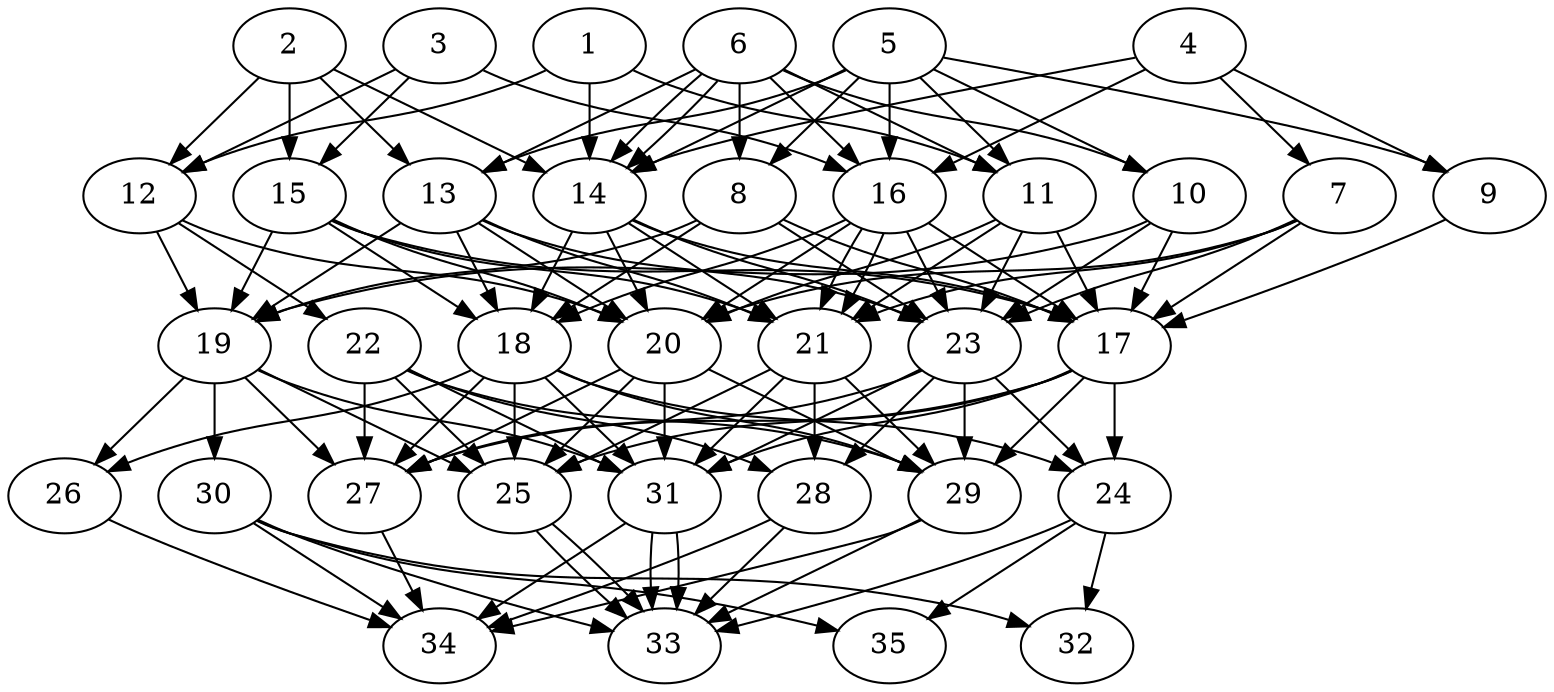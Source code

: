 // DAG automatically generated by daggen at Thu Oct  3 14:05:37 2019
// ./daggen --dot -n 35 --ccr 0.5 --fat 0.7 --regular 0.5 --density 0.9 --mindata 5242880 --maxdata 52428800 
digraph G {
  1 [size="90083328", alpha="0.11", expect_size="45041664"] 
  1 -> 11 [size ="45041664"]
  1 -> 12 [size ="45041664"]
  1 -> 14 [size ="45041664"]
  2 [size="74285056", alpha="0.04", expect_size="37142528"] 
  2 -> 12 [size ="37142528"]
  2 -> 13 [size ="37142528"]
  2 -> 14 [size ="37142528"]
  2 -> 15 [size ="37142528"]
  3 [size="51208192", alpha="0.13", expect_size="25604096"] 
  3 -> 12 [size ="25604096"]
  3 -> 15 [size ="25604096"]
  3 -> 16 [size ="25604096"]
  4 [size="23685120", alpha="0.15", expect_size="11842560"] 
  4 -> 7 [size ="11842560"]
  4 -> 9 [size ="11842560"]
  4 -> 14 [size ="11842560"]
  4 -> 16 [size ="11842560"]
  5 [size="76044288", alpha="0.20", expect_size="38022144"] 
  5 -> 8 [size ="38022144"]
  5 -> 9 [size ="38022144"]
  5 -> 10 [size ="38022144"]
  5 -> 11 [size ="38022144"]
  5 -> 13 [size ="38022144"]
  5 -> 14 [size ="38022144"]
  5 -> 16 [size ="38022144"]
  6 [size="41396224", alpha="0.05", expect_size="20698112"] 
  6 -> 8 [size ="20698112"]
  6 -> 10 [size ="20698112"]
  6 -> 11 [size ="20698112"]
  6 -> 13 [size ="20698112"]
  6 -> 14 [size ="20698112"]
  6 -> 14 [size ="20698112"]
  6 -> 16 [size ="20698112"]
  7 [size="46454784", alpha="0.05", expect_size="23227392"] 
  7 -> 17 [size ="23227392"]
  7 -> 20 [size ="23227392"]
  7 -> 21 [size ="23227392"]
  7 -> 23 [size ="23227392"]
  8 [size="41375744", alpha="0.02", expect_size="20687872"] 
  8 -> 17 [size ="20687872"]
  8 -> 18 [size ="20687872"]
  8 -> 19 [size ="20687872"]
  8 -> 23 [size ="20687872"]
  9 [size="60540928", alpha="0.03", expect_size="30270464"] 
  9 -> 17 [size ="30270464"]
  10 [size="98330624", alpha="0.07", expect_size="49165312"] 
  10 -> 17 [size ="49165312"]
  10 -> 19 [size ="49165312"]
  10 -> 23 [size ="49165312"]
  11 [size="40413184", alpha="0.20", expect_size="20206592"] 
  11 -> 17 [size ="20206592"]
  11 -> 20 [size ="20206592"]
  11 -> 21 [size ="20206592"]
  11 -> 23 [size ="20206592"]
  12 [size="91021312", alpha="0.17", expect_size="45510656"] 
  12 -> 19 [size ="45510656"]
  12 -> 20 [size ="45510656"]
  12 -> 22 [size ="45510656"]
  13 [size="13430784", alpha="0.10", expect_size="6715392"] 
  13 -> 18 [size ="6715392"]
  13 -> 19 [size ="6715392"]
  13 -> 20 [size ="6715392"]
  13 -> 21 [size ="6715392"]
  13 -> 23 [size ="6715392"]
  14 [size="75186176", alpha="0.07", expect_size="37593088"] 
  14 -> 17 [size ="37593088"]
  14 -> 18 [size ="37593088"]
  14 -> 20 [size ="37593088"]
  14 -> 21 [size ="37593088"]
  14 -> 23 [size ="37593088"]
  15 [size="52938752", alpha="0.10", expect_size="26469376"] 
  15 -> 17 [size ="26469376"]
  15 -> 18 [size ="26469376"]
  15 -> 19 [size ="26469376"]
  15 -> 20 [size ="26469376"]
  15 -> 21 [size ="26469376"]
  16 [size="52092928", alpha="0.19", expect_size="26046464"] 
  16 -> 17 [size ="26046464"]
  16 -> 18 [size ="26046464"]
  16 -> 20 [size ="26046464"]
  16 -> 21 [size ="26046464"]
  16 -> 21 [size ="26046464"]
  16 -> 23 [size ="26046464"]
  17 [size="75421696", alpha="0.06", expect_size="37710848"] 
  17 -> 24 [size ="37710848"]
  17 -> 25 [size ="37710848"]
  17 -> 27 [size ="37710848"]
  17 -> 29 [size ="37710848"]
  17 -> 31 [size ="37710848"]
  18 [size="99917824", alpha="0.20", expect_size="49958912"] 
  18 -> 24 [size ="49958912"]
  18 -> 25 [size ="49958912"]
  18 -> 26 [size ="49958912"]
  18 -> 27 [size ="49958912"]
  18 -> 29 [size ="49958912"]
  18 -> 31 [size ="49958912"]
  19 [size="13920256", alpha="0.13", expect_size="6960128"] 
  19 -> 25 [size ="6960128"]
  19 -> 26 [size ="6960128"]
  19 -> 27 [size ="6960128"]
  19 -> 30 [size ="6960128"]
  19 -> 31 [size ="6960128"]
  20 [size="30058496", alpha="0.08", expect_size="15029248"] 
  20 -> 25 [size ="15029248"]
  20 -> 27 [size ="15029248"]
  20 -> 29 [size ="15029248"]
  20 -> 31 [size ="15029248"]
  21 [size="64563200", alpha="0.01", expect_size="32281600"] 
  21 -> 25 [size ="32281600"]
  21 -> 28 [size ="32281600"]
  21 -> 29 [size ="32281600"]
  21 -> 31 [size ="32281600"]
  22 [size="63188992", alpha="0.07", expect_size="31594496"] 
  22 -> 25 [size ="31594496"]
  22 -> 27 [size ="31594496"]
  22 -> 28 [size ="31594496"]
  22 -> 29 [size ="31594496"]
  22 -> 31 [size ="31594496"]
  23 [size="49489920", alpha="0.02", expect_size="24744960"] 
  23 -> 24 [size ="24744960"]
  23 -> 27 [size ="24744960"]
  23 -> 28 [size ="24744960"]
  23 -> 29 [size ="24744960"]
  23 -> 31 [size ="24744960"]
  24 [size="95447040", alpha="0.20", expect_size="47723520"] 
  24 -> 32 [size ="47723520"]
  24 -> 33 [size ="47723520"]
  24 -> 35 [size ="47723520"]
  25 [size="35430400", alpha="0.11", expect_size="17715200"] 
  25 -> 33 [size ="17715200"]
  25 -> 33 [size ="17715200"]
  26 [size="80570368", alpha="0.09", expect_size="40285184"] 
  26 -> 34 [size ="40285184"]
  27 [size="77469696", alpha="0.15", expect_size="38734848"] 
  27 -> 34 [size ="38734848"]
  28 [size="11956224", alpha="0.07", expect_size="5978112"] 
  28 -> 33 [size ="5978112"]
  28 -> 34 [size ="5978112"]
  29 [size="104828928", alpha="0.10", expect_size="52414464"] 
  29 -> 33 [size ="52414464"]
  29 -> 34 [size ="52414464"]
  30 [size="69773312", alpha="0.12", expect_size="34886656"] 
  30 -> 32 [size ="34886656"]
  30 -> 33 [size ="34886656"]
  30 -> 34 [size ="34886656"]
  30 -> 35 [size ="34886656"]
  31 [size="14944256", alpha="0.19", expect_size="7472128"] 
  31 -> 33 [size ="7472128"]
  31 -> 33 [size ="7472128"]
  31 -> 34 [size ="7472128"]
  32 [size="19941376", alpha="0.04", expect_size="9970688"] 
  33 [size="54192128", alpha="0.10", expect_size="27096064"] 
  34 [size="64049152", alpha="0.09", expect_size="32024576"] 
  35 [size="62711808", alpha="0.17", expect_size="31355904"] 
}
